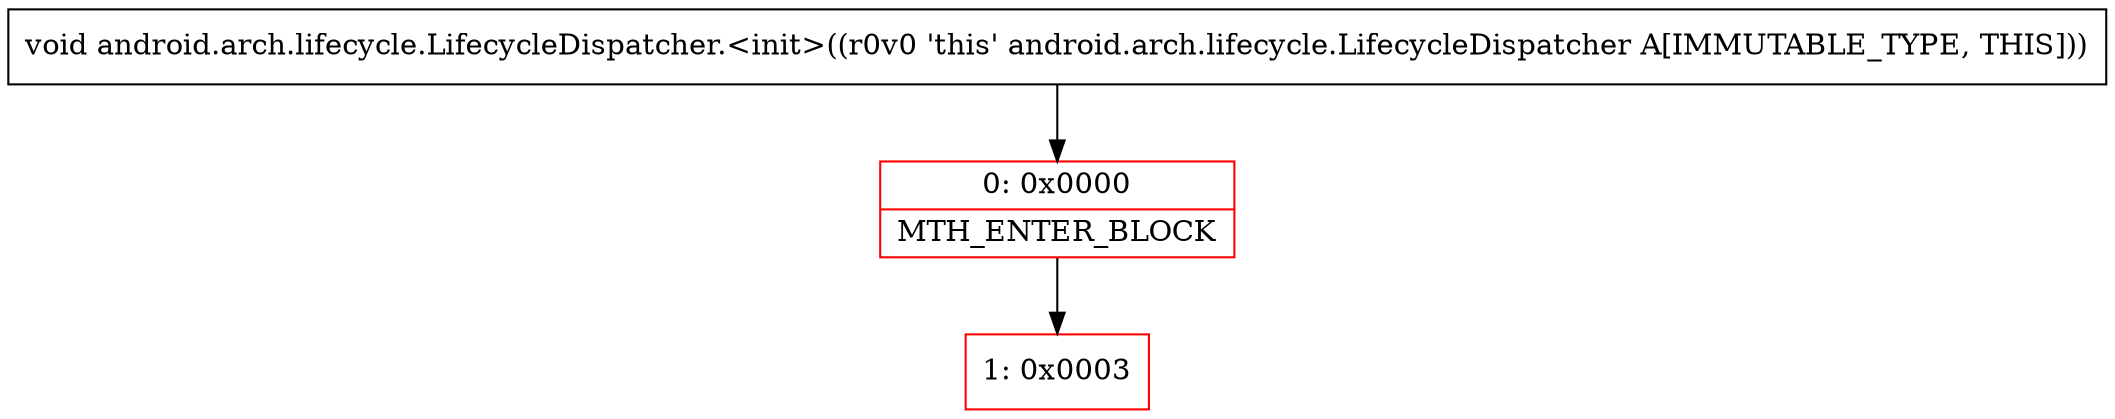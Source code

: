 digraph "CFG forandroid.arch.lifecycle.LifecycleDispatcher.\<init\>()V" {
subgraph cluster_Region_579837119 {
label = "R(0)";
node [shape=record,color=blue];
}
Node_0 [shape=record,color=red,label="{0\:\ 0x0000|MTH_ENTER_BLOCK\l}"];
Node_1 [shape=record,color=red,label="{1\:\ 0x0003}"];
MethodNode[shape=record,label="{void android.arch.lifecycle.LifecycleDispatcher.\<init\>((r0v0 'this' android.arch.lifecycle.LifecycleDispatcher A[IMMUTABLE_TYPE, THIS])) }"];
MethodNode -> Node_0;
Node_0 -> Node_1;
}

